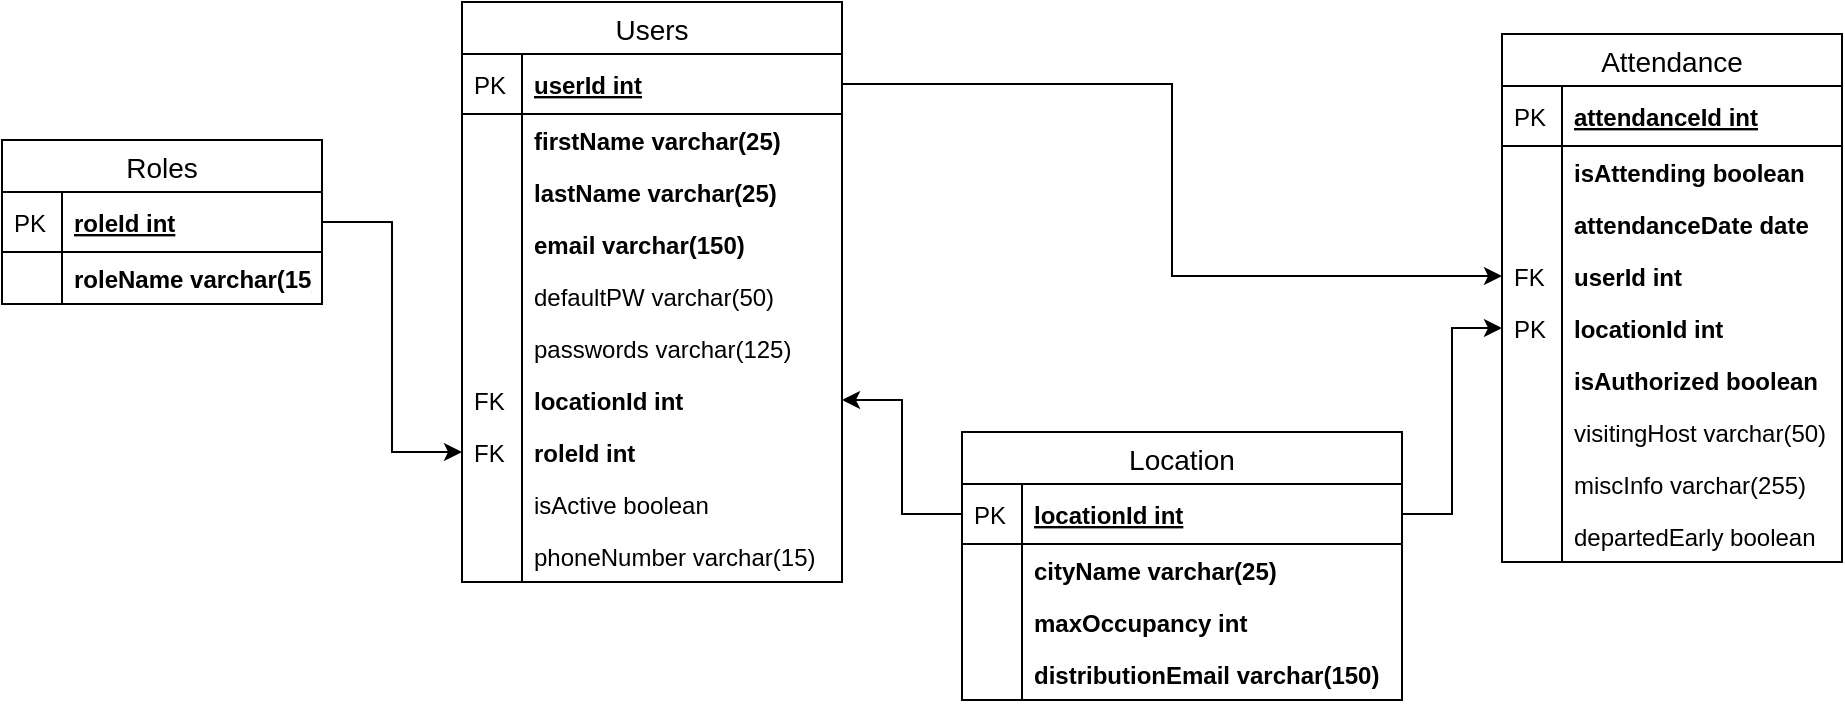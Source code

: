 <mxfile version="11.1.4" type="device"><diagram id="C5RBs43oDa-KdzZeNtuy" name="Page-1"><mxGraphModel dx="1326" dy="808" grid="1" gridSize="10" guides="1" tooltips="1" connect="1" arrows="1" fold="1" page="1" pageScale="1" pageWidth="827" pageHeight="1169" math="0" shadow="0"><root><mxCell id="WIyWlLk6GJQsqaUBKTNV-0"/><mxCell id="WIyWlLk6GJQsqaUBKTNV-1" parent="WIyWlLk6GJQsqaUBKTNV-0"/><mxCell id="_9eZd36qCRKA0Puoi7KZ-89" style="edgeStyle=orthogonalEdgeStyle;rounded=0;orthogonalLoop=1;jettySize=auto;html=1;exitX=1;exitY=0.5;exitDx=0;exitDy=0;entryX=0;entryY=0.5;entryDx=0;entryDy=0;" parent="WIyWlLk6GJQsqaUBKTNV-1" source="_9eZd36qCRKA0Puoi7KZ-77" target="_9eZd36qCRKA0Puoi7KZ-87" edge="1"><mxGeometry relative="1" as="geometry"/></mxCell><mxCell id="_9eZd36qCRKA0Puoi7KZ-118" style="edgeStyle=orthogonalEdgeStyle;rounded=0;orthogonalLoop=1;jettySize=auto;html=1;exitX=0;exitY=0.5;exitDx=0;exitDy=0;entryX=1;entryY=0.5;entryDx=0;entryDy=0;" parent="WIyWlLk6GJQsqaUBKTNV-1" source="_9eZd36qCRKA0Puoi7KZ-91" target="_9eZd36qCRKA0Puoi7KZ-101" edge="1"><mxGeometry relative="1" as="geometry"/></mxCell><mxCell id="_9eZd36qCRKA0Puoi7KZ-76" value="Roles" style="swimlane;fontStyle=0;childLayout=stackLayout;horizontal=1;startSize=26;horizontalStack=0;resizeParent=1;resizeParentMax=0;resizeLast=0;collapsible=1;marginBottom=0;align=center;fontSize=14;" parent="WIyWlLk6GJQsqaUBKTNV-1" vertex="1"><mxGeometry x="20" y="160" width="160" height="82" as="geometry"><mxRectangle x="20" y="370" width="70" height="26" as="alternateBounds"/></mxGeometry></mxCell><mxCell id="_9eZd36qCRKA0Puoi7KZ-77" value="roleId int" style="shape=partialRectangle;top=0;left=0;right=0;bottom=1;align=left;verticalAlign=middle;fillColor=none;spacingLeft=34;spacingRight=4;overflow=hidden;rotatable=0;points=[[0,0.5],[1,0.5]];portConstraint=eastwest;dropTarget=0;fontStyle=5;fontSize=12;" parent="_9eZd36qCRKA0Puoi7KZ-76" vertex="1"><mxGeometry y="26" width="160" height="30" as="geometry"/></mxCell><mxCell id="_9eZd36qCRKA0Puoi7KZ-78" value="PK" style="shape=partialRectangle;top=0;left=0;bottom=0;fillColor=none;align=left;verticalAlign=middle;spacingLeft=4;spacingRight=4;overflow=hidden;rotatable=0;points=[];portConstraint=eastwest;part=1;fontSize=12;" parent="_9eZd36qCRKA0Puoi7KZ-77" vertex="1" connectable="0"><mxGeometry width="30" height="30" as="geometry"/></mxCell><mxCell id="_9eZd36qCRKA0Puoi7KZ-79" value="roleName varchar(15)" style="shape=partialRectangle;top=0;left=0;right=0;bottom=0;align=left;verticalAlign=top;fillColor=none;spacingLeft=34;spacingRight=4;overflow=hidden;rotatable=0;points=[[0,0.5],[1,0.5]];portConstraint=eastwest;dropTarget=0;fontSize=12;fontStyle=1" parent="_9eZd36qCRKA0Puoi7KZ-76" vertex="1"><mxGeometry y="56" width="160" height="26" as="geometry"/></mxCell><mxCell id="_9eZd36qCRKA0Puoi7KZ-80" value="" style="shape=partialRectangle;top=0;left=0;bottom=0;fillColor=none;align=left;verticalAlign=top;spacingLeft=4;spacingRight=4;overflow=hidden;rotatable=0;points=[];portConstraint=eastwest;part=1;fontSize=12;" parent="_9eZd36qCRKA0Puoi7KZ-79" vertex="1" connectable="0"><mxGeometry width="30" height="26" as="geometry"/></mxCell><mxCell id="_9eZd36qCRKA0Puoi7KZ-9" value="Users" style="swimlane;fontStyle=0;childLayout=stackLayout;horizontal=1;startSize=26;horizontalStack=0;resizeParent=1;resizeParentMax=0;resizeLast=0;collapsible=1;marginBottom=0;align=center;fontSize=14;" parent="WIyWlLk6GJQsqaUBKTNV-1" vertex="1"><mxGeometry x="250" y="91" width="190" height="290" as="geometry"><mxRectangle x="340" y="191" width="70" height="26" as="alternateBounds"/></mxGeometry></mxCell><mxCell id="_9eZd36qCRKA0Puoi7KZ-10" value="userId int" style="shape=partialRectangle;top=0;left=0;right=0;bottom=1;align=left;verticalAlign=middle;fillColor=none;spacingLeft=34;spacingRight=4;overflow=hidden;rotatable=0;points=[[0,0.5],[1,0.5]];portConstraint=eastwest;dropTarget=0;fontStyle=5;fontSize=12;" parent="_9eZd36qCRKA0Puoi7KZ-9" vertex="1"><mxGeometry y="26" width="190" height="30" as="geometry"/></mxCell><mxCell id="_9eZd36qCRKA0Puoi7KZ-11" value="PK" style="shape=partialRectangle;top=0;left=0;bottom=0;fillColor=none;align=left;verticalAlign=middle;spacingLeft=4;spacingRight=4;overflow=hidden;rotatable=0;points=[];portConstraint=eastwest;part=1;fontSize=12;" parent="_9eZd36qCRKA0Puoi7KZ-10" vertex="1" connectable="0"><mxGeometry width="30" height="30" as="geometry"/></mxCell><mxCell id="_9eZd36qCRKA0Puoi7KZ-12" value="firstName varchar(25)" style="shape=partialRectangle;top=0;left=0;right=0;bottom=0;align=left;verticalAlign=top;fillColor=none;spacingLeft=34;spacingRight=4;overflow=hidden;rotatable=0;points=[[0,0.5],[1,0.5]];portConstraint=eastwest;dropTarget=0;fontSize=12;fontStyle=1" parent="_9eZd36qCRKA0Puoi7KZ-9" vertex="1"><mxGeometry y="56" width="190" height="26" as="geometry"/></mxCell><mxCell id="_9eZd36qCRKA0Puoi7KZ-13" value="" style="shape=partialRectangle;top=0;left=0;bottom=0;fillColor=none;align=left;verticalAlign=top;spacingLeft=4;spacingRight=4;overflow=hidden;rotatable=0;points=[];portConstraint=eastwest;part=1;fontSize=12;" parent="_9eZd36qCRKA0Puoi7KZ-12" vertex="1" connectable="0"><mxGeometry width="30" height="26" as="geometry"/></mxCell><mxCell id="_9eZd36qCRKA0Puoi7KZ-14" value="lastName varchar(25)" style="shape=partialRectangle;top=0;left=0;right=0;bottom=0;align=left;verticalAlign=top;fillColor=none;spacingLeft=34;spacingRight=4;overflow=hidden;rotatable=0;points=[[0,0.5],[1,0.5]];portConstraint=eastwest;dropTarget=0;fontSize=12;fontStyle=1" parent="_9eZd36qCRKA0Puoi7KZ-9" vertex="1"><mxGeometry y="82" width="190" height="26" as="geometry"/></mxCell><mxCell id="_9eZd36qCRKA0Puoi7KZ-15" value="" style="shape=partialRectangle;top=0;left=0;bottom=0;fillColor=none;align=left;verticalAlign=top;spacingLeft=4;spacingRight=4;overflow=hidden;rotatable=0;points=[];portConstraint=eastwest;part=1;fontSize=12;" parent="_9eZd36qCRKA0Puoi7KZ-14" vertex="1" connectable="0"><mxGeometry width="30" height="26" as="geometry"/></mxCell><mxCell id="_9eZd36qCRKA0Puoi7KZ-16" value="email varchar(150)" style="shape=partialRectangle;top=0;left=0;right=0;bottom=0;align=left;verticalAlign=top;fillColor=none;spacingLeft=34;spacingRight=4;overflow=hidden;rotatable=0;points=[[0,0.5],[1,0.5]];portConstraint=eastwest;dropTarget=0;fontSize=12;fontStyle=1" parent="_9eZd36qCRKA0Puoi7KZ-9" vertex="1"><mxGeometry y="108" width="190" height="26" as="geometry"/></mxCell><mxCell id="_9eZd36qCRKA0Puoi7KZ-17" value="" style="shape=partialRectangle;top=0;left=0;bottom=0;fillColor=none;align=left;verticalAlign=top;spacingLeft=4;spacingRight=4;overflow=hidden;rotatable=0;points=[];portConstraint=eastwest;part=1;fontSize=12;" parent="_9eZd36qCRKA0Puoi7KZ-16" vertex="1" connectable="0"><mxGeometry width="30" height="26" as="geometry"/></mxCell><mxCell id="_9eZd36qCRKA0Puoi7KZ-31" value="defaultPW varchar(50)" style="shape=partialRectangle;top=0;left=0;right=0;bottom=0;align=left;verticalAlign=top;fillColor=none;spacingLeft=34;spacingRight=4;overflow=hidden;rotatable=0;points=[[0,0.5],[1,0.5]];portConstraint=eastwest;dropTarget=0;fontSize=12;" parent="_9eZd36qCRKA0Puoi7KZ-9" vertex="1"><mxGeometry y="134" width="190" height="26" as="geometry"/></mxCell><mxCell id="_9eZd36qCRKA0Puoi7KZ-32" value="" style="shape=partialRectangle;top=0;left=0;bottom=0;fillColor=none;align=left;verticalAlign=top;spacingLeft=4;spacingRight=4;overflow=hidden;rotatable=0;points=[];portConstraint=eastwest;part=1;fontSize=12;" parent="_9eZd36qCRKA0Puoi7KZ-31" vertex="1" connectable="0"><mxGeometry width="30" height="26" as="geometry"/></mxCell><mxCell id="MgWnpzEcwCALH-jue8gJ-0" value="passwords varchar(125)" style="shape=partialRectangle;top=0;left=0;right=0;bottom=0;align=left;verticalAlign=top;fillColor=none;spacingLeft=34;spacingRight=4;overflow=hidden;rotatable=0;points=[[0,0.5],[1,0.5]];portConstraint=eastwest;dropTarget=0;fontSize=12;" parent="_9eZd36qCRKA0Puoi7KZ-9" vertex="1"><mxGeometry y="160" width="190" height="26" as="geometry"/></mxCell><mxCell id="MgWnpzEcwCALH-jue8gJ-1" value="" style="shape=partialRectangle;top=0;left=0;bottom=0;fillColor=none;align=left;verticalAlign=top;spacingLeft=4;spacingRight=4;overflow=hidden;rotatable=0;points=[];portConstraint=eastwest;part=1;fontSize=12;" parent="MgWnpzEcwCALH-jue8gJ-0" vertex="1" connectable="0"><mxGeometry width="30" height="26" as="geometry"/></mxCell><mxCell id="_9eZd36qCRKA0Puoi7KZ-101" value="locationId int" style="shape=partialRectangle;top=0;left=0;right=0;bottom=0;align=left;verticalAlign=top;fillColor=none;spacingLeft=34;spacingRight=4;overflow=hidden;rotatable=0;points=[[0,0.5],[1,0.5]];portConstraint=eastwest;dropTarget=0;fontSize=12;fontStyle=1" parent="_9eZd36qCRKA0Puoi7KZ-9" vertex="1"><mxGeometry y="186" width="190" height="26" as="geometry"/></mxCell><mxCell id="_9eZd36qCRKA0Puoi7KZ-102" value="FK" style="shape=partialRectangle;top=0;left=0;bottom=0;fillColor=none;align=left;verticalAlign=top;spacingLeft=4;spacingRight=4;overflow=hidden;rotatable=0;points=[];portConstraint=eastwest;part=1;fontSize=12;" parent="_9eZd36qCRKA0Puoi7KZ-101" vertex="1" connectable="0"><mxGeometry width="30" height="26" as="geometry"/></mxCell><mxCell id="_9eZd36qCRKA0Puoi7KZ-87" value="roleId int" style="shape=partialRectangle;top=0;left=0;right=0;bottom=0;align=left;verticalAlign=top;fillColor=none;spacingLeft=34;spacingRight=4;overflow=hidden;rotatable=0;points=[[0,0.5],[1,0.5]];portConstraint=eastwest;dropTarget=0;fontSize=12;fontStyle=1" parent="_9eZd36qCRKA0Puoi7KZ-9" vertex="1"><mxGeometry y="212" width="190" height="26" as="geometry"/></mxCell><mxCell id="_9eZd36qCRKA0Puoi7KZ-88" value="FK" style="shape=partialRectangle;top=0;left=0;bottom=0;fillColor=none;align=left;verticalAlign=top;spacingLeft=4;spacingRight=4;overflow=hidden;rotatable=0;points=[];portConstraint=eastwest;part=1;fontSize=12;" parent="_9eZd36qCRKA0Puoi7KZ-87" vertex="1" connectable="0"><mxGeometry width="30" height="26" as="geometry"/></mxCell><mxCell id="rCGpREQ5WWS2Dh0tIWZq-0" value="isActive boolean" style="shape=partialRectangle;top=0;left=0;right=0;bottom=0;align=left;verticalAlign=top;fillColor=none;spacingLeft=34;spacingRight=4;overflow=hidden;rotatable=0;points=[[0,0.5],[1,0.5]];portConstraint=eastwest;dropTarget=0;fontSize=12;fontStyle=0" parent="_9eZd36qCRKA0Puoi7KZ-9" vertex="1"><mxGeometry y="238" width="190" height="26" as="geometry"/></mxCell><mxCell id="rCGpREQ5WWS2Dh0tIWZq-1" value="" style="shape=partialRectangle;top=0;left=0;bottom=0;fillColor=none;align=left;verticalAlign=top;spacingLeft=4;spacingRight=4;overflow=hidden;rotatable=0;points=[];portConstraint=eastwest;part=1;fontSize=12;" parent="rCGpREQ5WWS2Dh0tIWZq-0" vertex="1" connectable="0"><mxGeometry width="30" height="26" as="geometry"/></mxCell><mxCell id="f1MYJRMM3lZ-W_jOPONx-0" value="phoneNumber varchar(15)" style="shape=partialRectangle;top=0;left=0;right=0;bottom=0;align=left;verticalAlign=top;fillColor=none;spacingLeft=34;spacingRight=4;overflow=hidden;rotatable=0;points=[[0,0.5],[1,0.5]];portConstraint=eastwest;dropTarget=0;fontSize=12;" parent="_9eZd36qCRKA0Puoi7KZ-9" vertex="1"><mxGeometry y="264" width="190" height="26" as="geometry"/></mxCell><mxCell id="f1MYJRMM3lZ-W_jOPONx-1" value="" style="shape=partialRectangle;top=0;left=0;bottom=0;fillColor=none;align=left;verticalAlign=top;spacingLeft=4;spacingRight=4;overflow=hidden;rotatable=0;points=[];portConstraint=eastwest;part=1;fontSize=12;" parent="f1MYJRMM3lZ-W_jOPONx-0" vertex="1" connectable="0"><mxGeometry width="30" height="26" as="geometry"/></mxCell><mxCell id="UgcQuAI292lsnQZuMrmN-10" style="edgeStyle=orthogonalEdgeStyle;rounded=0;orthogonalLoop=1;jettySize=auto;html=1;entryX=0;entryY=0.5;entryDx=0;entryDy=0;" parent="WIyWlLk6GJQsqaUBKTNV-1" source="_9eZd36qCRKA0Puoi7KZ-10" target="_9eZd36qCRKA0Puoi7KZ-40" edge="1"><mxGeometry relative="1" as="geometry"/></mxCell><mxCell id="UgcQuAI292lsnQZuMrmN-11" style="edgeStyle=orthogonalEdgeStyle;rounded=0;orthogonalLoop=1;jettySize=auto;html=1;entryX=0;entryY=0.5;entryDx=0;entryDy=0;" parent="WIyWlLk6GJQsqaUBKTNV-1" source="_9eZd36qCRKA0Puoi7KZ-91" target="UgcQuAI292lsnQZuMrmN-0" edge="1"><mxGeometry relative="1" as="geometry"/></mxCell><mxCell id="_9eZd36qCRKA0Puoi7KZ-90" value="Location" style="swimlane;fontStyle=0;childLayout=stackLayout;horizontal=1;startSize=26;horizontalStack=0;resizeParent=1;resizeParentMax=0;resizeLast=0;collapsible=1;marginBottom=0;align=center;fontSize=14;" parent="WIyWlLk6GJQsqaUBKTNV-1" vertex="1"><mxGeometry x="500" y="306" width="220" height="134" as="geometry"><mxRectangle x="600" y="20" width="90" height="26" as="alternateBounds"/></mxGeometry></mxCell><mxCell id="_9eZd36qCRKA0Puoi7KZ-91" value="locationId int" style="shape=partialRectangle;top=0;left=0;right=0;bottom=1;align=left;verticalAlign=middle;fillColor=none;spacingLeft=34;spacingRight=4;overflow=hidden;rotatable=0;points=[[0,0.5],[1,0.5]];portConstraint=eastwest;dropTarget=0;fontStyle=5;fontSize=12;" parent="_9eZd36qCRKA0Puoi7KZ-90" vertex="1"><mxGeometry y="26" width="220" height="30" as="geometry"/></mxCell><mxCell id="_9eZd36qCRKA0Puoi7KZ-92" value="PK" style="shape=partialRectangle;top=0;left=0;bottom=0;fillColor=none;align=left;verticalAlign=middle;spacingLeft=4;spacingRight=4;overflow=hidden;rotatable=0;points=[];portConstraint=eastwest;part=1;fontSize=12;" parent="_9eZd36qCRKA0Puoi7KZ-91" vertex="1" connectable="0"><mxGeometry width="30" height="30" as="geometry"/></mxCell><mxCell id="_9eZd36qCRKA0Puoi7KZ-93" value="cityName varchar(25)" style="shape=partialRectangle;top=0;left=0;right=0;bottom=0;align=left;verticalAlign=top;fillColor=none;spacingLeft=34;spacingRight=4;overflow=hidden;rotatable=0;points=[[0,0.5],[1,0.5]];portConstraint=eastwest;dropTarget=0;fontSize=12;fontStyle=1" parent="_9eZd36qCRKA0Puoi7KZ-90" vertex="1"><mxGeometry y="56" width="220" height="26" as="geometry"/></mxCell><mxCell id="_9eZd36qCRKA0Puoi7KZ-94" value="" style="shape=partialRectangle;top=0;left=0;bottom=0;fillColor=none;align=left;verticalAlign=top;spacingLeft=4;spacingRight=4;overflow=hidden;rotatable=0;points=[];portConstraint=eastwest;part=1;fontSize=12;" parent="_9eZd36qCRKA0Puoi7KZ-93" vertex="1" connectable="0"><mxGeometry width="30" height="26" as="geometry"/></mxCell><mxCell id="_9eZd36qCRKA0Puoi7KZ-116" value="maxOccupancy int" style="shape=partialRectangle;top=0;left=0;right=0;bottom=0;align=left;verticalAlign=top;fillColor=none;spacingLeft=34;spacingRight=4;overflow=hidden;rotatable=0;points=[[0,0.5],[1,0.5]];portConstraint=eastwest;dropTarget=0;fontSize=12;fontStyle=1" parent="_9eZd36qCRKA0Puoi7KZ-90" vertex="1"><mxGeometry y="82" width="220" height="26" as="geometry"/></mxCell><mxCell id="_9eZd36qCRKA0Puoi7KZ-117" value="" style="shape=partialRectangle;top=0;left=0;bottom=0;fillColor=none;align=left;verticalAlign=top;spacingLeft=4;spacingRight=4;overflow=hidden;rotatable=0;points=[];portConstraint=eastwest;part=1;fontSize=12;" parent="_9eZd36qCRKA0Puoi7KZ-116" vertex="1" connectable="0"><mxGeometry width="30" height="26" as="geometry"/></mxCell><mxCell id="E2OaqCPLoz-47As5Vx_C-0" value="distributionEmail varchar(150)" style="shape=partialRectangle;top=0;left=0;right=0;bottom=0;align=left;verticalAlign=top;fillColor=none;spacingLeft=34;spacingRight=4;overflow=hidden;rotatable=0;points=[[0,0.5],[1,0.5]];portConstraint=eastwest;dropTarget=0;fontSize=12;fontStyle=1" vertex="1" parent="_9eZd36qCRKA0Puoi7KZ-90"><mxGeometry y="108" width="220" height="26" as="geometry"/></mxCell><mxCell id="E2OaqCPLoz-47As5Vx_C-1" value="" style="shape=partialRectangle;top=0;left=0;bottom=0;fillColor=none;align=left;verticalAlign=top;spacingLeft=4;spacingRight=4;overflow=hidden;rotatable=0;points=[];portConstraint=eastwest;part=1;fontSize=12;" vertex="1" connectable="0" parent="E2OaqCPLoz-47As5Vx_C-0"><mxGeometry width="30" height="26" as="geometry"/></mxCell><mxCell id="_9eZd36qCRKA0Puoi7KZ-33" value="Attendance" style="swimlane;fontStyle=0;childLayout=stackLayout;horizontal=1;startSize=26;horizontalStack=0;resizeParent=1;resizeParentMax=0;resizeLast=0;collapsible=1;marginBottom=0;align=center;fontSize=14;" parent="WIyWlLk6GJQsqaUBKTNV-1" vertex="1"><mxGeometry x="770" y="107" width="170" height="264" as="geometry"><mxRectangle x="600" y="230" width="100" height="26" as="alternateBounds"/></mxGeometry></mxCell><mxCell id="_9eZd36qCRKA0Puoi7KZ-34" value="attendanceId int" style="shape=partialRectangle;top=0;left=0;right=0;bottom=1;align=left;verticalAlign=middle;fillColor=none;spacingLeft=34;spacingRight=4;overflow=hidden;rotatable=0;points=[[0,0.5],[1,0.5]];portConstraint=eastwest;dropTarget=0;fontStyle=5;fontSize=12;" parent="_9eZd36qCRKA0Puoi7KZ-33" vertex="1"><mxGeometry y="26" width="170" height="30" as="geometry"/></mxCell><mxCell id="_9eZd36qCRKA0Puoi7KZ-35" value="PK" style="shape=partialRectangle;top=0;left=0;bottom=0;fillColor=none;align=left;verticalAlign=middle;spacingLeft=4;spacingRight=4;overflow=hidden;rotatable=0;points=[];portConstraint=eastwest;part=1;fontSize=12;" parent="_9eZd36qCRKA0Puoi7KZ-34" vertex="1" connectable="0"><mxGeometry width="30" height="30" as="geometry"/></mxCell><mxCell id="_9eZd36qCRKA0Puoi7KZ-36" value="isAttending boolean" style="shape=partialRectangle;top=0;left=0;right=0;bottom=0;align=left;verticalAlign=top;fillColor=none;spacingLeft=34;spacingRight=4;overflow=hidden;rotatable=0;points=[[0,0.5],[1,0.5]];portConstraint=eastwest;dropTarget=0;fontSize=12;fontStyle=1" parent="_9eZd36qCRKA0Puoi7KZ-33" vertex="1"><mxGeometry y="56" width="170" height="26" as="geometry"/></mxCell><mxCell id="_9eZd36qCRKA0Puoi7KZ-37" value="" style="shape=partialRectangle;top=0;left=0;bottom=0;fillColor=none;align=left;verticalAlign=top;spacingLeft=4;spacingRight=4;overflow=hidden;rotatable=0;points=[];portConstraint=eastwest;part=1;fontSize=12;" parent="_9eZd36qCRKA0Puoi7KZ-36" vertex="1" connectable="0"><mxGeometry width="30" height="26" as="geometry"/></mxCell><mxCell id="_9eZd36qCRKA0Puoi7KZ-38" value="attendanceDate date" style="shape=partialRectangle;top=0;left=0;right=0;bottom=0;align=left;verticalAlign=top;fillColor=none;spacingLeft=34;spacingRight=4;overflow=hidden;rotatable=0;points=[[0,0.5],[1,0.5]];portConstraint=eastwest;dropTarget=0;fontSize=12;fontStyle=1" parent="_9eZd36qCRKA0Puoi7KZ-33" vertex="1"><mxGeometry y="82" width="170" height="26" as="geometry"/></mxCell><mxCell id="_9eZd36qCRKA0Puoi7KZ-39" value="" style="shape=partialRectangle;top=0;left=0;bottom=0;fillColor=none;align=left;verticalAlign=top;spacingLeft=4;spacingRight=4;overflow=hidden;rotatable=0;points=[];portConstraint=eastwest;part=1;fontSize=12;" parent="_9eZd36qCRKA0Puoi7KZ-38" vertex="1" connectable="0"><mxGeometry width="30" height="26" as="geometry"/></mxCell><mxCell id="_9eZd36qCRKA0Puoi7KZ-40" value="userId int" style="shape=partialRectangle;top=0;left=0;right=0;bottom=0;align=left;verticalAlign=top;fillColor=none;spacingLeft=34;spacingRight=4;overflow=hidden;rotatable=0;points=[[0,0.5],[1,0.5]];portConstraint=eastwest;dropTarget=0;fontSize=12;fontStyle=1" parent="_9eZd36qCRKA0Puoi7KZ-33" vertex="1"><mxGeometry y="108" width="170" height="26" as="geometry"/></mxCell><mxCell id="_9eZd36qCRKA0Puoi7KZ-41" value="FK" style="shape=partialRectangle;top=0;left=0;bottom=0;fillColor=none;align=left;verticalAlign=top;spacingLeft=4;spacingRight=4;overflow=hidden;rotatable=0;points=[];portConstraint=eastwest;part=1;fontSize=12;" parent="_9eZd36qCRKA0Puoi7KZ-40" vertex="1" connectable="0"><mxGeometry width="30" height="26" as="geometry"/></mxCell><mxCell id="UgcQuAI292lsnQZuMrmN-0" value="locationId int&#10;" style="shape=partialRectangle;top=0;left=0;right=0;bottom=0;align=left;verticalAlign=top;fillColor=none;spacingLeft=34;spacingRight=4;overflow=hidden;rotatable=0;points=[[0,0.5],[1,0.5]];portConstraint=eastwest;dropTarget=0;fontSize=12;fontStyle=1" parent="_9eZd36qCRKA0Puoi7KZ-33" vertex="1"><mxGeometry y="134" width="170" height="26" as="geometry"/></mxCell><mxCell id="UgcQuAI292lsnQZuMrmN-1" value="PK" style="shape=partialRectangle;top=0;left=0;bottom=0;fillColor=none;align=left;verticalAlign=top;spacingLeft=4;spacingRight=4;overflow=hidden;rotatable=0;points=[];portConstraint=eastwest;part=1;fontSize=12;" parent="UgcQuAI292lsnQZuMrmN-0" vertex="1" connectable="0"><mxGeometry width="30" height="26" as="geometry"/></mxCell><mxCell id="MgWnpzEcwCALH-jue8gJ-12" value="isAuthorized boolean" style="shape=partialRectangle;top=0;left=0;right=0;bottom=0;align=left;verticalAlign=top;fillColor=none;spacingLeft=34;spacingRight=4;overflow=hidden;rotatable=0;points=[[0,0.5],[1,0.5]];portConstraint=eastwest;dropTarget=0;fontSize=12;fontStyle=1" parent="_9eZd36qCRKA0Puoi7KZ-33" vertex="1"><mxGeometry y="160" width="170" height="26" as="geometry"/></mxCell><mxCell id="MgWnpzEcwCALH-jue8gJ-13" value="" style="shape=partialRectangle;top=0;left=0;bottom=0;fillColor=none;align=left;verticalAlign=top;spacingLeft=4;spacingRight=4;overflow=hidden;rotatable=0;points=[];portConstraint=eastwest;part=1;fontSize=12;" parent="MgWnpzEcwCALH-jue8gJ-12" vertex="1" connectable="0"><mxGeometry width="30" height="26" as="geometry"/></mxCell><mxCell id="UgcQuAI292lsnQZuMrmN-14" value="visitingHost varchar(50)" style="shape=partialRectangle;top=0;left=0;right=0;bottom=0;align=left;verticalAlign=top;fillColor=none;spacingLeft=34;spacingRight=4;overflow=hidden;rotatable=0;points=[[0,0.5],[1,0.5]];portConstraint=eastwest;dropTarget=0;fontSize=12;" parent="_9eZd36qCRKA0Puoi7KZ-33" vertex="1"><mxGeometry y="186" width="170" height="26" as="geometry"/></mxCell><mxCell id="UgcQuAI292lsnQZuMrmN-15" value="" style="shape=partialRectangle;top=0;left=0;bottom=0;fillColor=none;align=left;verticalAlign=top;spacingLeft=4;spacingRight=4;overflow=hidden;rotatable=0;points=[];portConstraint=eastwest;part=1;fontSize=12;" parent="UgcQuAI292lsnQZuMrmN-14" vertex="1" connectable="0"><mxGeometry width="30" height="26" as="geometry"/></mxCell><mxCell id="UgcQuAI292lsnQZuMrmN-22" value="miscInfo varchar(255)" style="shape=partialRectangle;top=0;left=0;right=0;bottom=0;align=left;verticalAlign=top;fillColor=none;spacingLeft=34;spacingRight=4;overflow=hidden;rotatable=0;points=[[0,0.5],[1,0.5]];portConstraint=eastwest;dropTarget=0;fontSize=12;" parent="_9eZd36qCRKA0Puoi7KZ-33" vertex="1"><mxGeometry y="212" width="170" height="26" as="geometry"/></mxCell><mxCell id="UgcQuAI292lsnQZuMrmN-23" value="" style="shape=partialRectangle;top=0;left=0;bottom=0;fillColor=none;align=left;verticalAlign=top;spacingLeft=4;spacingRight=4;overflow=hidden;rotatable=0;points=[];portConstraint=eastwest;part=1;fontSize=12;" parent="UgcQuAI292lsnQZuMrmN-22" vertex="1" connectable="0"><mxGeometry width="30" height="26" as="geometry"/></mxCell><mxCell id="f1MYJRMM3lZ-W_jOPONx-2" value="departedEarly boolean" style="shape=partialRectangle;top=0;left=0;right=0;bottom=0;align=left;verticalAlign=top;fillColor=none;spacingLeft=34;spacingRight=4;overflow=hidden;rotatable=0;points=[[0,0.5],[1,0.5]];portConstraint=eastwest;dropTarget=0;fontSize=12;" parent="_9eZd36qCRKA0Puoi7KZ-33" vertex="1"><mxGeometry y="238" width="170" height="26" as="geometry"/></mxCell><mxCell id="f1MYJRMM3lZ-W_jOPONx-3" value="" style="shape=partialRectangle;top=0;left=0;bottom=0;fillColor=none;align=left;verticalAlign=top;spacingLeft=4;spacingRight=4;overflow=hidden;rotatable=0;points=[];portConstraint=eastwest;part=1;fontSize=12;" parent="f1MYJRMM3lZ-W_jOPONx-2" vertex="1" connectable="0"><mxGeometry width="30" height="26" as="geometry"/></mxCell></root></mxGraphModel></diagram></mxfile>